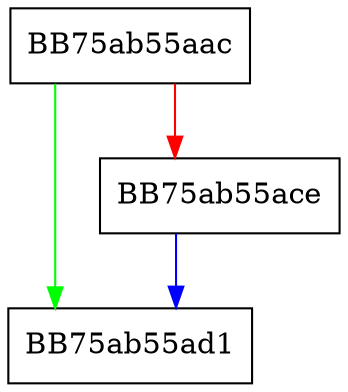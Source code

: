 digraph setLikeOptFlag {
  node [shape="box"];
  graph [splines=ortho];
  BB75ab55aac -> BB75ab55ad1 [color="green"];
  BB75ab55aac -> BB75ab55ace [color="red"];
  BB75ab55ace -> BB75ab55ad1 [color="blue"];
}